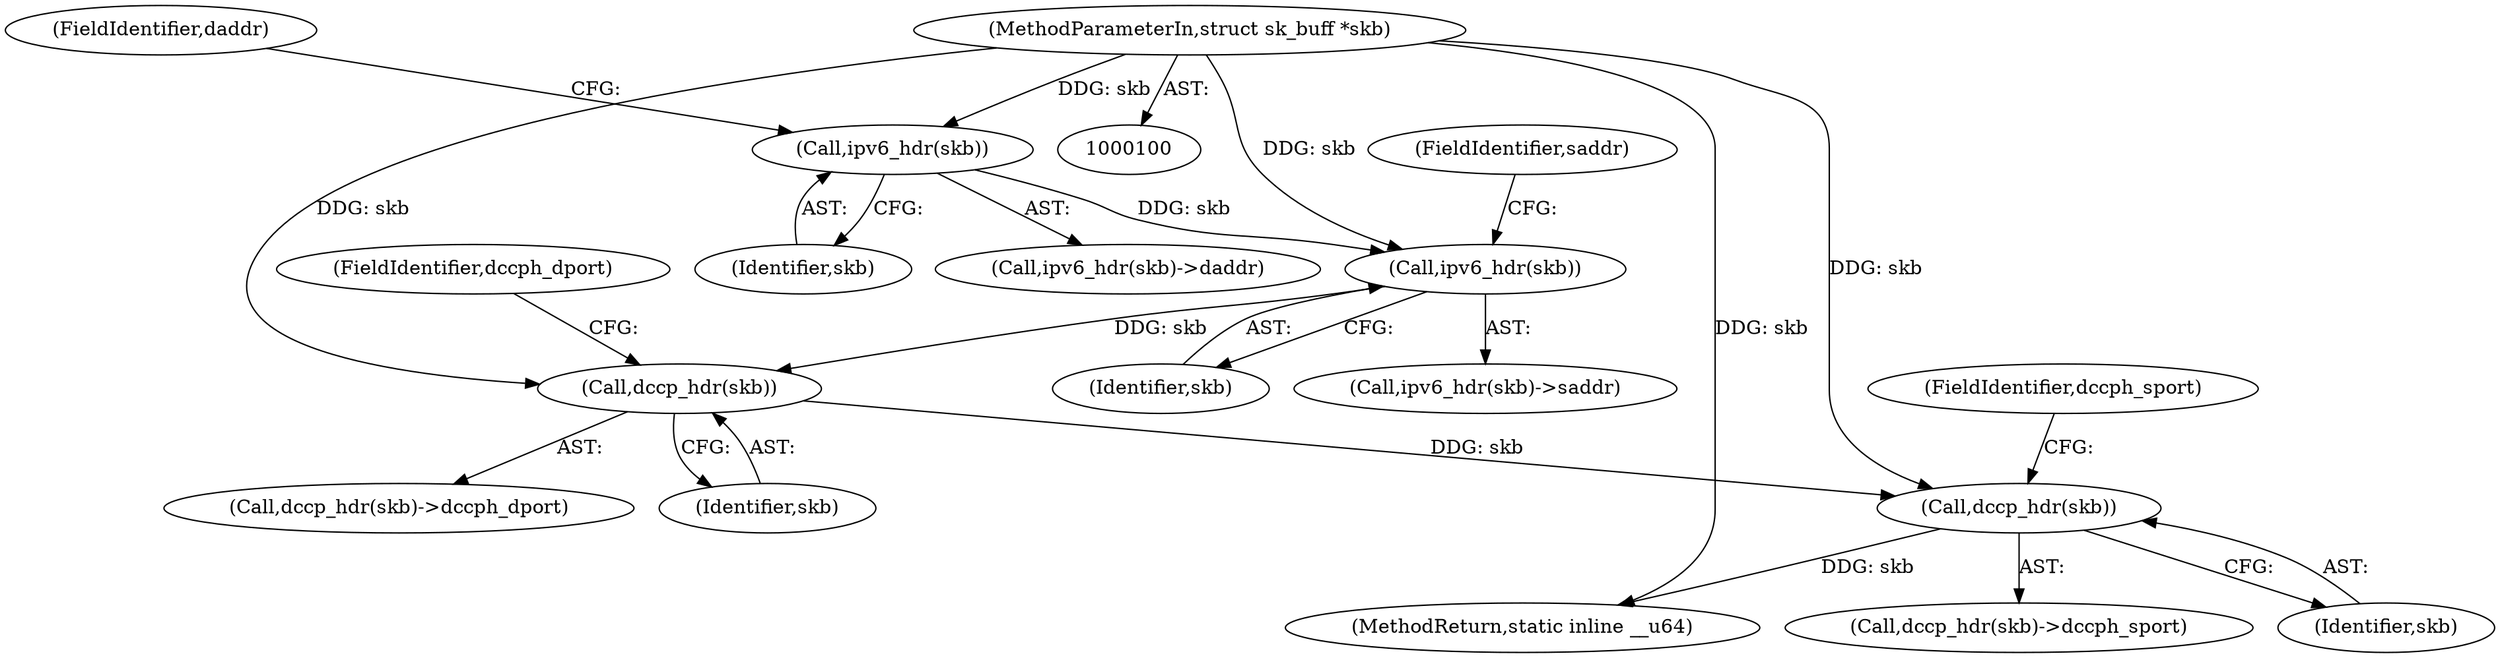 digraph "0_linux_6e5714eaf77d79ae1c8b47e3e040ff5411b717ec_10@pointer" {
"1000122" [label="(Call,dccp_hdr(skb))"];
"1000118" [label="(Call,dccp_hdr(skb))"];
"1000113" [label="(Call,ipv6_hdr(skb))"];
"1000107" [label="(Call,ipv6_hdr(skb))"];
"1000101" [label="(MethodParameterIn,struct sk_buff *skb)"];
"1000125" [label="(MethodReturn,static inline __u64)"];
"1000124" [label="(FieldIdentifier,dccph_sport)"];
"1000118" [label="(Call,dccp_hdr(skb))"];
"1000107" [label="(Call,ipv6_hdr(skb))"];
"1000117" [label="(Call,dccp_hdr(skb)->dccph_dport)"];
"1000109" [label="(FieldIdentifier,daddr)"];
"1000120" [label="(FieldIdentifier,dccph_dport)"];
"1000119" [label="(Identifier,skb)"];
"1000108" [label="(Identifier,skb)"];
"1000121" [label="(Call,dccp_hdr(skb)->dccph_sport)"];
"1000123" [label="(Identifier,skb)"];
"1000122" [label="(Call,dccp_hdr(skb))"];
"1000106" [label="(Call,ipv6_hdr(skb)->daddr)"];
"1000115" [label="(FieldIdentifier,saddr)"];
"1000113" [label="(Call,ipv6_hdr(skb))"];
"1000114" [label="(Identifier,skb)"];
"1000101" [label="(MethodParameterIn,struct sk_buff *skb)"];
"1000112" [label="(Call,ipv6_hdr(skb)->saddr)"];
"1000122" -> "1000121"  [label="AST: "];
"1000122" -> "1000123"  [label="CFG: "];
"1000123" -> "1000122"  [label="AST: "];
"1000124" -> "1000122"  [label="CFG: "];
"1000122" -> "1000125"  [label="DDG: skb"];
"1000118" -> "1000122"  [label="DDG: skb"];
"1000101" -> "1000122"  [label="DDG: skb"];
"1000118" -> "1000117"  [label="AST: "];
"1000118" -> "1000119"  [label="CFG: "];
"1000119" -> "1000118"  [label="AST: "];
"1000120" -> "1000118"  [label="CFG: "];
"1000113" -> "1000118"  [label="DDG: skb"];
"1000101" -> "1000118"  [label="DDG: skb"];
"1000113" -> "1000112"  [label="AST: "];
"1000113" -> "1000114"  [label="CFG: "];
"1000114" -> "1000113"  [label="AST: "];
"1000115" -> "1000113"  [label="CFG: "];
"1000107" -> "1000113"  [label="DDG: skb"];
"1000101" -> "1000113"  [label="DDG: skb"];
"1000107" -> "1000106"  [label="AST: "];
"1000107" -> "1000108"  [label="CFG: "];
"1000108" -> "1000107"  [label="AST: "];
"1000109" -> "1000107"  [label="CFG: "];
"1000101" -> "1000107"  [label="DDG: skb"];
"1000101" -> "1000100"  [label="AST: "];
"1000101" -> "1000125"  [label="DDG: skb"];
}
